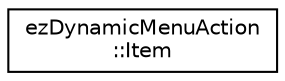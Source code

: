 digraph "Graphical Class Hierarchy"
{
 // LATEX_PDF_SIZE
  edge [fontname="Helvetica",fontsize="10",labelfontname="Helvetica",labelfontsize="10"];
  node [fontname="Helvetica",fontsize="10",shape=record];
  rankdir="LR";
  Node0 [label="ezDynamicMenuAction\l::Item",height=0.2,width=0.4,color="black", fillcolor="white", style="filled",URL="$d1/d8e/structez_dynamic_menu_action_1_1_item.htm",tooltip=" "];
}
